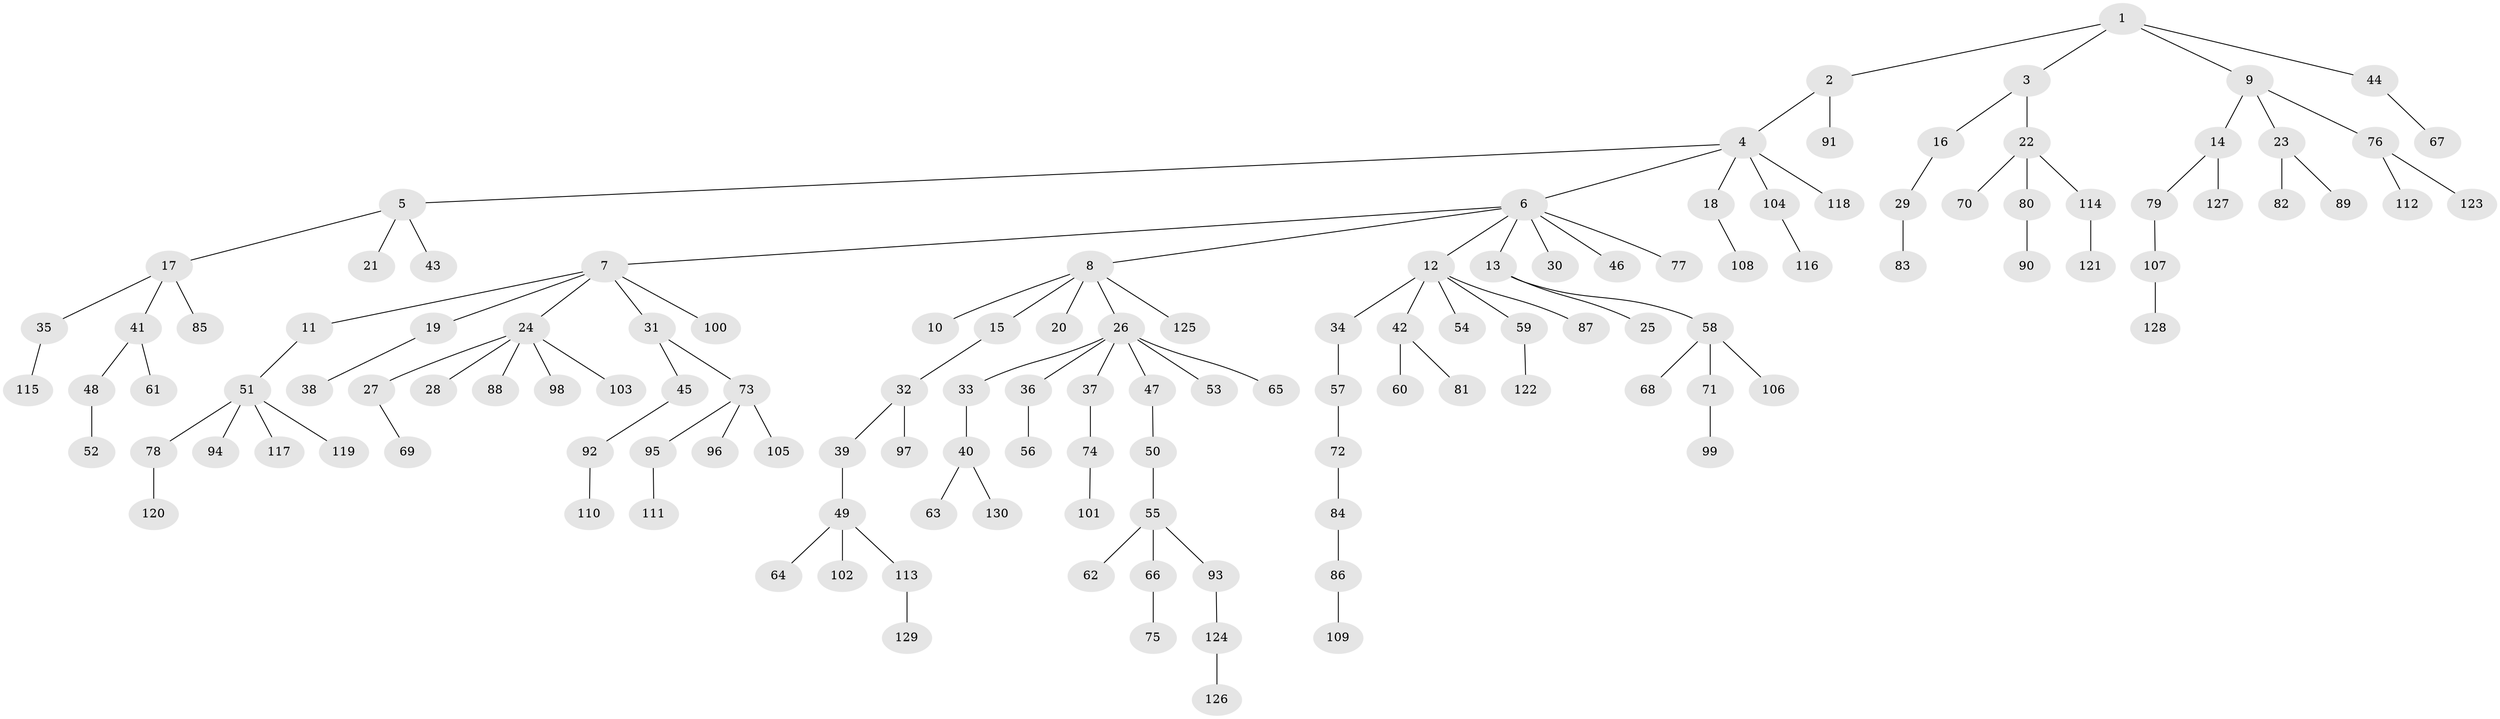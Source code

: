 // Generated by graph-tools (version 1.1) at 2025/11/02/27/25 16:11:28]
// undirected, 130 vertices, 129 edges
graph export_dot {
graph [start="1"]
  node [color=gray90,style=filled];
  1;
  2;
  3;
  4;
  5;
  6;
  7;
  8;
  9;
  10;
  11;
  12;
  13;
  14;
  15;
  16;
  17;
  18;
  19;
  20;
  21;
  22;
  23;
  24;
  25;
  26;
  27;
  28;
  29;
  30;
  31;
  32;
  33;
  34;
  35;
  36;
  37;
  38;
  39;
  40;
  41;
  42;
  43;
  44;
  45;
  46;
  47;
  48;
  49;
  50;
  51;
  52;
  53;
  54;
  55;
  56;
  57;
  58;
  59;
  60;
  61;
  62;
  63;
  64;
  65;
  66;
  67;
  68;
  69;
  70;
  71;
  72;
  73;
  74;
  75;
  76;
  77;
  78;
  79;
  80;
  81;
  82;
  83;
  84;
  85;
  86;
  87;
  88;
  89;
  90;
  91;
  92;
  93;
  94;
  95;
  96;
  97;
  98;
  99;
  100;
  101;
  102;
  103;
  104;
  105;
  106;
  107;
  108;
  109;
  110;
  111;
  112;
  113;
  114;
  115;
  116;
  117;
  118;
  119;
  120;
  121;
  122;
  123;
  124;
  125;
  126;
  127;
  128;
  129;
  130;
  1 -- 2;
  1 -- 3;
  1 -- 9;
  1 -- 44;
  2 -- 4;
  2 -- 91;
  3 -- 16;
  3 -- 22;
  4 -- 5;
  4 -- 6;
  4 -- 18;
  4 -- 104;
  4 -- 118;
  5 -- 17;
  5 -- 21;
  5 -- 43;
  6 -- 7;
  6 -- 8;
  6 -- 12;
  6 -- 13;
  6 -- 30;
  6 -- 46;
  6 -- 77;
  7 -- 11;
  7 -- 19;
  7 -- 24;
  7 -- 31;
  7 -- 100;
  8 -- 10;
  8 -- 15;
  8 -- 20;
  8 -- 26;
  8 -- 125;
  9 -- 14;
  9 -- 23;
  9 -- 76;
  11 -- 51;
  12 -- 34;
  12 -- 42;
  12 -- 54;
  12 -- 59;
  12 -- 87;
  13 -- 25;
  13 -- 58;
  14 -- 79;
  14 -- 127;
  15 -- 32;
  16 -- 29;
  17 -- 35;
  17 -- 41;
  17 -- 85;
  18 -- 108;
  19 -- 38;
  22 -- 70;
  22 -- 80;
  22 -- 114;
  23 -- 82;
  23 -- 89;
  24 -- 27;
  24 -- 28;
  24 -- 88;
  24 -- 98;
  24 -- 103;
  26 -- 33;
  26 -- 36;
  26 -- 37;
  26 -- 47;
  26 -- 53;
  26 -- 65;
  27 -- 69;
  29 -- 83;
  31 -- 45;
  31 -- 73;
  32 -- 39;
  32 -- 97;
  33 -- 40;
  34 -- 57;
  35 -- 115;
  36 -- 56;
  37 -- 74;
  39 -- 49;
  40 -- 63;
  40 -- 130;
  41 -- 48;
  41 -- 61;
  42 -- 60;
  42 -- 81;
  44 -- 67;
  45 -- 92;
  47 -- 50;
  48 -- 52;
  49 -- 64;
  49 -- 102;
  49 -- 113;
  50 -- 55;
  51 -- 78;
  51 -- 94;
  51 -- 117;
  51 -- 119;
  55 -- 62;
  55 -- 66;
  55 -- 93;
  57 -- 72;
  58 -- 68;
  58 -- 71;
  58 -- 106;
  59 -- 122;
  66 -- 75;
  71 -- 99;
  72 -- 84;
  73 -- 95;
  73 -- 96;
  73 -- 105;
  74 -- 101;
  76 -- 112;
  76 -- 123;
  78 -- 120;
  79 -- 107;
  80 -- 90;
  84 -- 86;
  86 -- 109;
  92 -- 110;
  93 -- 124;
  95 -- 111;
  104 -- 116;
  107 -- 128;
  113 -- 129;
  114 -- 121;
  124 -- 126;
}
